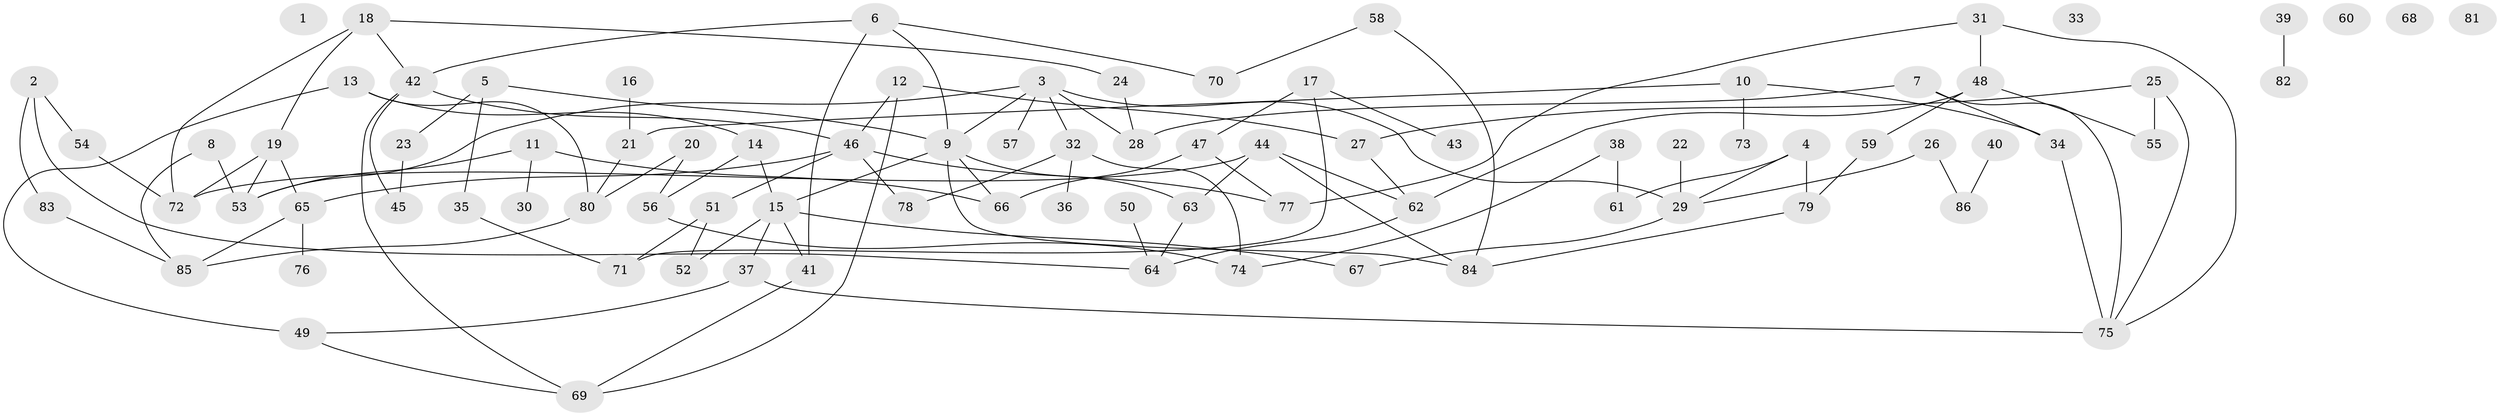 // coarse degree distribution, {4: 0.1891891891891892, 6: 0.08108108108108109, 5: 0.10810810810810811, 3: 0.2972972972972973, 8: 0.02702702702702703, 2: 0.21621621621621623, 7: 0.02702702702702703, 1: 0.05405405405405406}
// Generated by graph-tools (version 1.1) at 2025/48/03/04/25 22:48:22]
// undirected, 86 vertices, 117 edges
graph export_dot {
  node [color=gray90,style=filled];
  1;
  2;
  3;
  4;
  5;
  6;
  7;
  8;
  9;
  10;
  11;
  12;
  13;
  14;
  15;
  16;
  17;
  18;
  19;
  20;
  21;
  22;
  23;
  24;
  25;
  26;
  27;
  28;
  29;
  30;
  31;
  32;
  33;
  34;
  35;
  36;
  37;
  38;
  39;
  40;
  41;
  42;
  43;
  44;
  45;
  46;
  47;
  48;
  49;
  50;
  51;
  52;
  53;
  54;
  55;
  56;
  57;
  58;
  59;
  60;
  61;
  62;
  63;
  64;
  65;
  66;
  67;
  68;
  69;
  70;
  71;
  72;
  73;
  74;
  75;
  76;
  77;
  78;
  79;
  80;
  81;
  82;
  83;
  84;
  85;
  86;
  2 -- 54;
  2 -- 64;
  2 -- 83;
  3 -- 9;
  3 -- 28;
  3 -- 29;
  3 -- 32;
  3 -- 53;
  3 -- 57;
  4 -- 29;
  4 -- 61;
  4 -- 79;
  5 -- 9;
  5 -- 23;
  5 -- 35;
  6 -- 9;
  6 -- 41;
  6 -- 42;
  6 -- 70;
  7 -- 28;
  7 -- 34;
  7 -- 75;
  8 -- 53;
  8 -- 85;
  9 -- 15;
  9 -- 63;
  9 -- 66;
  9 -- 84;
  10 -- 21;
  10 -- 34;
  10 -- 73;
  11 -- 30;
  11 -- 53;
  11 -- 66;
  12 -- 27;
  12 -- 46;
  12 -- 69;
  13 -- 14;
  13 -- 49;
  13 -- 80;
  14 -- 15;
  14 -- 56;
  15 -- 37;
  15 -- 41;
  15 -- 52;
  15 -- 67;
  16 -- 21;
  17 -- 43;
  17 -- 47;
  17 -- 71;
  18 -- 19;
  18 -- 24;
  18 -- 42;
  18 -- 72;
  19 -- 53;
  19 -- 65;
  19 -- 72;
  20 -- 56;
  20 -- 80;
  21 -- 80;
  22 -- 29;
  23 -- 45;
  24 -- 28;
  25 -- 27;
  25 -- 55;
  25 -- 75;
  26 -- 29;
  26 -- 86;
  27 -- 62;
  29 -- 67;
  31 -- 48;
  31 -- 75;
  31 -- 77;
  32 -- 36;
  32 -- 74;
  32 -- 78;
  34 -- 75;
  35 -- 71;
  37 -- 49;
  37 -- 75;
  38 -- 61;
  38 -- 74;
  39 -- 82;
  40 -- 86;
  41 -- 69;
  42 -- 45;
  42 -- 46;
  42 -- 69;
  44 -- 62;
  44 -- 63;
  44 -- 72;
  44 -- 84;
  46 -- 51;
  46 -- 65;
  46 -- 77;
  46 -- 78;
  47 -- 66;
  47 -- 77;
  48 -- 55;
  48 -- 59;
  48 -- 62;
  49 -- 69;
  50 -- 64;
  51 -- 52;
  51 -- 71;
  54 -- 72;
  56 -- 74;
  58 -- 70;
  58 -- 84;
  59 -- 79;
  62 -- 64;
  63 -- 64;
  65 -- 76;
  65 -- 85;
  79 -- 84;
  80 -- 85;
  83 -- 85;
}

